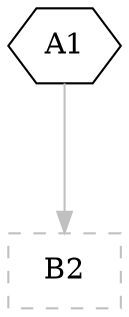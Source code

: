 digraph G {
graph [root="Demo",rankdir   = TB, nodesep           = 0.6, mindist     = 1.0, ranksep = 1.0, overlap = false]
node [style     = "filled", fillcolor = "white", color = "black"]
A1[cpu="0", flags="0x00000000", type="noop", prio="0", toffs="140721163890192", pattern="patternA", patentry="false", patexit="false", beamproc="beamA", bpentry="false", bpexit="false", tvalid="0", vabs="false", qty="0", shape     = "hexagon", fillcolor = "white"];
B2[cpu="0", flags="0x0000000a", type="qbuf", shape     = "rectangle", color  = "gray", style  = "dashed"];
A1->B2 [type="prioil", color     = "gray"];
}
